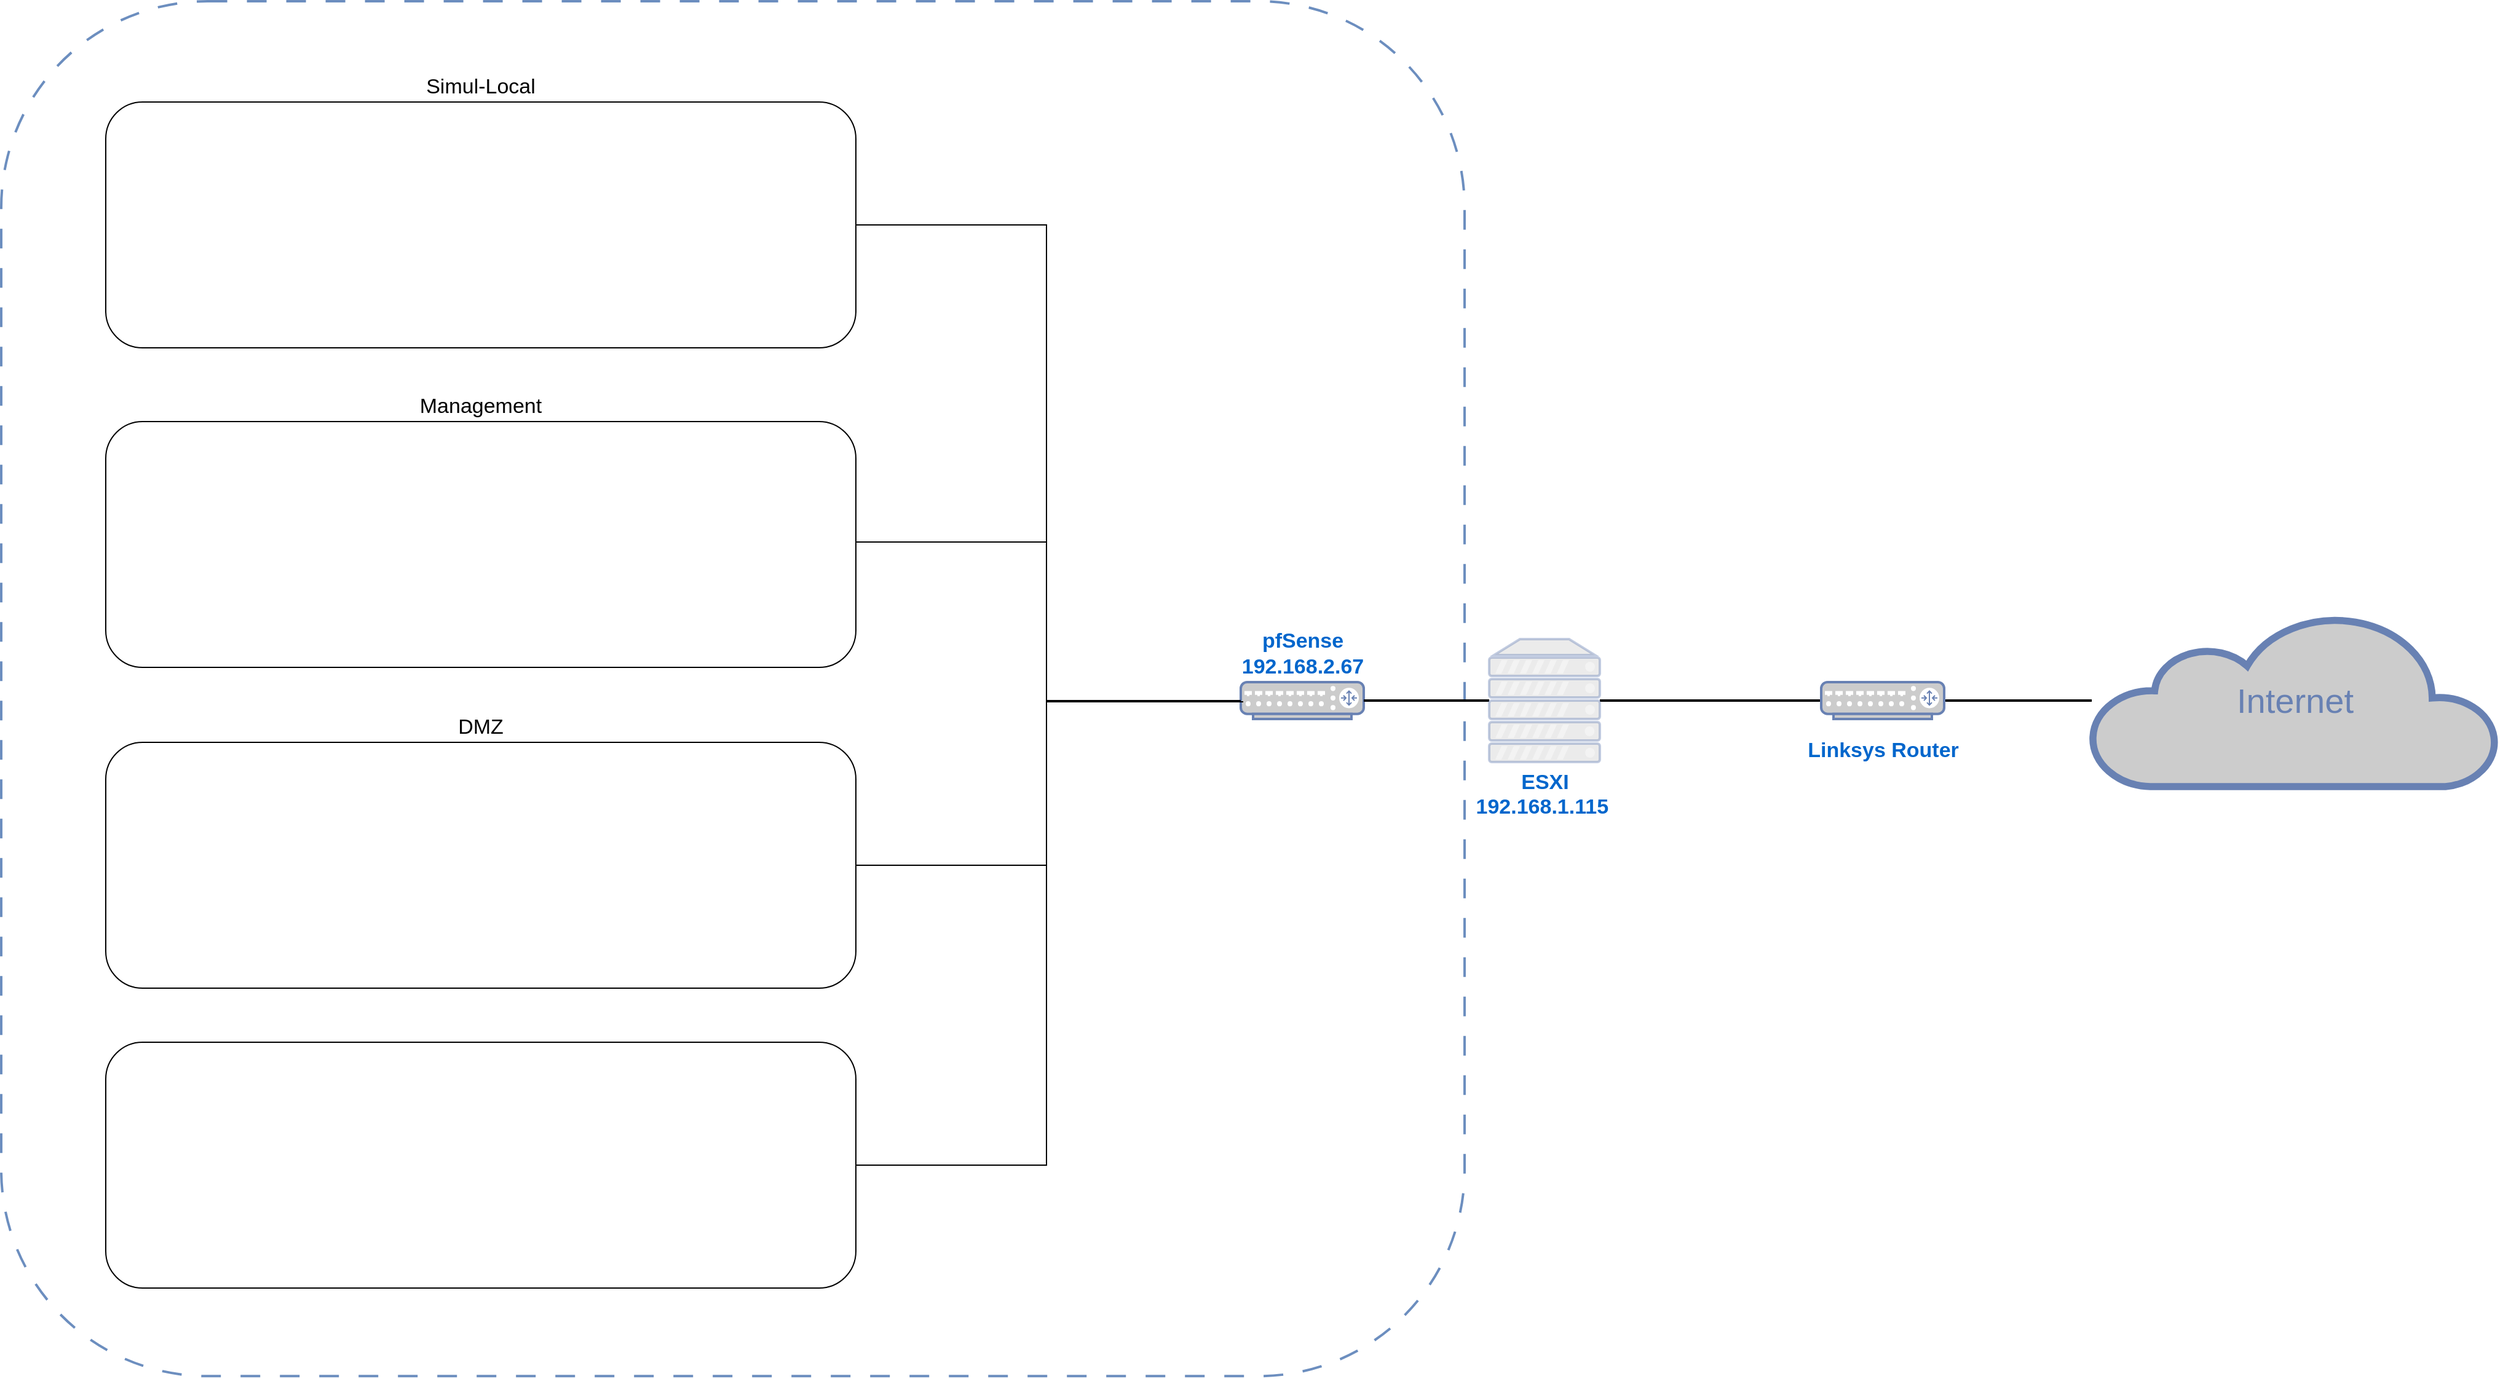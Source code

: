 <mxfile version="21.0.6" type="github">
  <diagram name="Page-1" id="bfe91b75-5d2c-26a0-9c1d-138518896778">
    <mxGraphModel dx="1838" dy="1013" grid="1" gridSize="10" guides="1" tooltips="1" connect="1" arrows="1" fold="1" page="1" pageScale="1" pageWidth="1100" pageHeight="850" background="none" math="0" shadow="0">
      <root>
        <mxCell id="0" />
        <mxCell id="1" parent="0" />
        <mxCell id="2l3jx5xWJZLsWC_RWnxw-5" value="" style="rounded=1;whiteSpace=wrap;html=1;fontSize=17;fillColor=none;strokeColor=#6c8ebf;fontStyle=0;glass=0;shadow=0;strokeWidth=2;dashed=1;dashPattern=8 8;" parent="1" vertex="1">
          <mxGeometry x="160" y="328" width="1190" height="1118.67" as="geometry" />
        </mxCell>
        <mxCell id="7c3789c024ecab99-55" style="edgeStyle=none;html=1;labelBackgroundColor=none;endArrow=none;endFill=0;strokeWidth=2;fontFamily=Verdana;fontSize=28;fontColor=#6881B3;" parent="1" target="7c3789c024ecab99-54" edge="1">
          <mxGeometry relative="1" as="geometry">
            <mxPoint x="1660" y="837.0" as="targetPoint" />
            <mxPoint x="1590" y="897" as="sourcePoint" />
          </mxGeometry>
        </mxCell>
        <mxCell id="7c3789c024ecab99-52" style="edgeStyle=none;html=1;labelBackgroundColor=none;endArrow=none;endFill=0;strokeWidth=2;fontFamily=Verdana;fontSize=15;fontColor=#036897;startArrow=none;" parent="1" source="2l3jx5xWJZLsWC_RWnxw-1" edge="1">
          <mxGeometry relative="1" as="geometry">
            <mxPoint x="1590" y="897" as="targetPoint" />
          </mxGeometry>
        </mxCell>
        <mxCell id="7c3789c024ecab99-10" value="&lt;b&gt;&lt;font style=&quot;font-size: 17px;&quot;&gt;pfSense&lt;br&gt;192.168.2.67&lt;br&gt;&lt;/font&gt;&lt;/b&gt;" style="fontColor=#0066CC;verticalAlign=bottom;verticalLabelPosition=top;labelPosition=center;align=center;html=1;fillColor=#CCCCCC;strokeColor=#6881B3;gradientColor=none;gradientDirection=north;strokeWidth=2;shape=mxgraph.networks.router;rounded=0;shadow=0;comic=0;textDirection=ltr;horizontal=1;" parent="1" vertex="1">
          <mxGeometry x="1168" y="882" width="100" height="30" as="geometry" />
        </mxCell>
        <mxCell id="7c3789c024ecab99-77" style="edgeStyle=none;html=1;labelBackgroundColor=none;endArrow=none;endFill=0;strokeWidth=2;fontFamily=Verdana;fontSize=28;fontColor=#6881B3;" parent="1" source="7c3789c024ecab99-54" target="7c3789c024ecab99-76" edge="1">
          <mxGeometry relative="1" as="geometry" />
        </mxCell>
        <mxCell id="7c3789c024ecab99-54" value="&lt;p style=&quot;line-height: 120%;&quot;&gt;&lt;font size=&quot;1&quot; style=&quot;&quot;&gt;&lt;b style=&quot;font-size: 17px;&quot;&gt;Linksys Router&lt;/b&gt;&lt;/font&gt;&lt;/p&gt;" style="fontColor=#0066CC;verticalAlign=top;verticalLabelPosition=bottom;labelPosition=center;align=center;html=1;fillColor=#CCCCCC;strokeColor=#6881B3;gradientColor=none;gradientDirection=north;strokeWidth=2;shape=mxgraph.networks.router;rounded=0;shadow=0;comic=0;" parent="1" vertex="1">
          <mxGeometry x="1640" y="882" width="100" height="30" as="geometry" />
        </mxCell>
        <mxCell id="7c3789c024ecab99-75" style="edgeStyle=orthogonalEdgeStyle;html=1;labelBackgroundColor=none;endArrow=none;endFill=0;strokeWidth=2;fontFamily=Verdana;fontSize=28;fontColor=#6881B3;startArrow=none;" parent="1" source="2l3jx5xWJZLsWC_RWnxw-1" target="7c3789c024ecab99-10" edge="1">
          <mxGeometry relative="1" as="geometry">
            <mxPoint x="1240" y="760" as="targetPoint" />
            <Array as="points" />
          </mxGeometry>
        </mxCell>
        <mxCell id="7c3789c024ecab99-76" value="Internet" style="html=1;fillColor=#CCCCCC;strokeColor=#6881B3;gradientColor=none;gradientDirection=north;strokeWidth=2;shape=mxgraph.networks.cloud;fontColor=#6881B3;rounded=0;shadow=0;comic=0;align=center;fontSize=28;" parent="1" vertex="1">
          <mxGeometry x="1860" y="827" width="330" height="140" as="geometry" />
        </mxCell>
        <mxCell id="2l3jx5xWJZLsWC_RWnxw-4" value="" style="edgeStyle=none;html=1;labelBackgroundColor=none;endArrow=none;endFill=0;strokeWidth=2;fontFamily=Verdana;fontSize=15;fontColor=#036897;" parent="1" source="7c3789c024ecab99-10" target="2l3jx5xWJZLsWC_RWnxw-1" edge="1">
          <mxGeometry relative="1" as="geometry">
            <mxPoint x="1590" y="897" as="targetPoint" />
            <mxPoint x="1270" y="897" as="sourcePoint" />
          </mxGeometry>
        </mxCell>
        <mxCell id="2l3jx5xWJZLsWC_RWnxw-1" value="&lt;b&gt;ESXI&lt;br&gt;192.168.1.115&amp;nbsp;&lt;/b&gt;" style="fontColor=#0066CC;verticalAlign=top;verticalLabelPosition=bottom;labelPosition=center;align=center;html=1;outlineConnect=0;fillColor=#CCCCCC;strokeColor=#6881B3;gradientColor=none;gradientDirection=north;strokeWidth=2;shape=mxgraph.networks.server;fontSize=17;opacity=40;" parent="1" vertex="1">
          <mxGeometry x="1370" y="847" width="90" height="100" as="geometry" />
        </mxCell>
        <mxCell id="zXZLx8Je1mVOSYKFLKw1-15" style="edgeStyle=orthogonalEdgeStyle;rounded=0;orthogonalLoop=1;jettySize=auto;html=1;exitX=1;exitY=0.5;exitDx=0;exitDy=0;entryX=0;entryY=0.5;entryDx=0;entryDy=0;entryPerimeter=0;endArrow=none;endFill=0;" edge="1" parent="1" source="2l3jx5xWJZLsWC_RWnxw-6" target="7c3789c024ecab99-10">
          <mxGeometry relative="1" as="geometry">
            <Array as="points">
              <mxPoint x="1010" y="510" />
              <mxPoint x="1010" y="897" />
            </Array>
          </mxGeometry>
        </mxCell>
        <mxCell id="2l3jx5xWJZLsWC_RWnxw-6" value="Simul-Local" style="rounded=1;whiteSpace=wrap;html=1;fontSize=17;fillColor=none;labelPosition=center;verticalLabelPosition=top;align=center;verticalAlign=bottom;" parent="1" vertex="1">
          <mxGeometry x="245" y="410" width="610" height="200" as="geometry" />
        </mxCell>
        <mxCell id="zXZLx8Je1mVOSYKFLKw1-16" style="edgeStyle=orthogonalEdgeStyle;rounded=0;orthogonalLoop=1;jettySize=auto;html=1;exitX=1;exitY=0.5;exitDx=0;exitDy=0;endArrow=none;endFill=0;" edge="1" parent="1">
          <mxGeometry relative="1" as="geometry">
            <mxPoint x="1170" y="898" as="targetPoint" />
            <mxPoint x="855" y="768" as="sourcePoint" />
            <Array as="points">
              <mxPoint x="1010" y="768" />
              <mxPoint x="1010" y="898" />
            </Array>
          </mxGeometry>
        </mxCell>
        <mxCell id="zXZLx8Je1mVOSYKFLKw1-1" value="Management" style="rounded=1;whiteSpace=wrap;html=1;fontSize=17;fillColor=none;labelPosition=center;verticalLabelPosition=top;align=center;verticalAlign=bottom;" vertex="1" parent="1">
          <mxGeometry x="245" y="670" width="610" height="200" as="geometry" />
        </mxCell>
        <mxCell id="zXZLx8Je1mVOSYKFLKw1-17" style="edgeStyle=orthogonalEdgeStyle;rounded=0;orthogonalLoop=1;jettySize=auto;html=1;exitX=1;exitY=0.5;exitDx=0;exitDy=0;entryX=0;entryY=0.5;entryDx=0;entryDy=0;entryPerimeter=0;endArrow=none;endFill=0;" edge="1" parent="1" source="zXZLx8Je1mVOSYKFLKw1-2" target="7c3789c024ecab99-10">
          <mxGeometry relative="1" as="geometry">
            <Array as="points">
              <mxPoint x="1010" y="1031" />
              <mxPoint x="1010" y="897" />
            </Array>
          </mxGeometry>
        </mxCell>
        <mxCell id="zXZLx8Je1mVOSYKFLKw1-2" value="DMZ" style="rounded=1;whiteSpace=wrap;html=1;fontSize=17;fillColor=none;labelPosition=center;verticalLabelPosition=top;align=center;verticalAlign=bottom;" vertex="1" parent="1">
          <mxGeometry x="245" y="931" width="610" height="200" as="geometry" />
        </mxCell>
        <mxCell id="zXZLx8Je1mVOSYKFLKw1-18" style="edgeStyle=orthogonalEdgeStyle;rounded=0;orthogonalLoop=1;jettySize=auto;html=1;exitX=1;exitY=0.5;exitDx=0;exitDy=0;entryX=0;entryY=0.5;entryDx=0;entryDy=0;entryPerimeter=0;endArrow=none;endFill=0;" edge="1" parent="1" source="zXZLx8Je1mVOSYKFLKw1-3" target="7c3789c024ecab99-10">
          <mxGeometry relative="1" as="geometry">
            <Array as="points">
              <mxPoint x="1010" y="1275" />
              <mxPoint x="1010" y="897" />
            </Array>
          </mxGeometry>
        </mxCell>
        <mxCell id="zXZLx8Je1mVOSYKFLKw1-3" value="" style="rounded=1;whiteSpace=wrap;html=1;fontSize=17;fillColor=none;" vertex="1" parent="1">
          <mxGeometry x="245" y="1175" width="610" height="200" as="geometry" />
        </mxCell>
      </root>
    </mxGraphModel>
  </diagram>
</mxfile>
